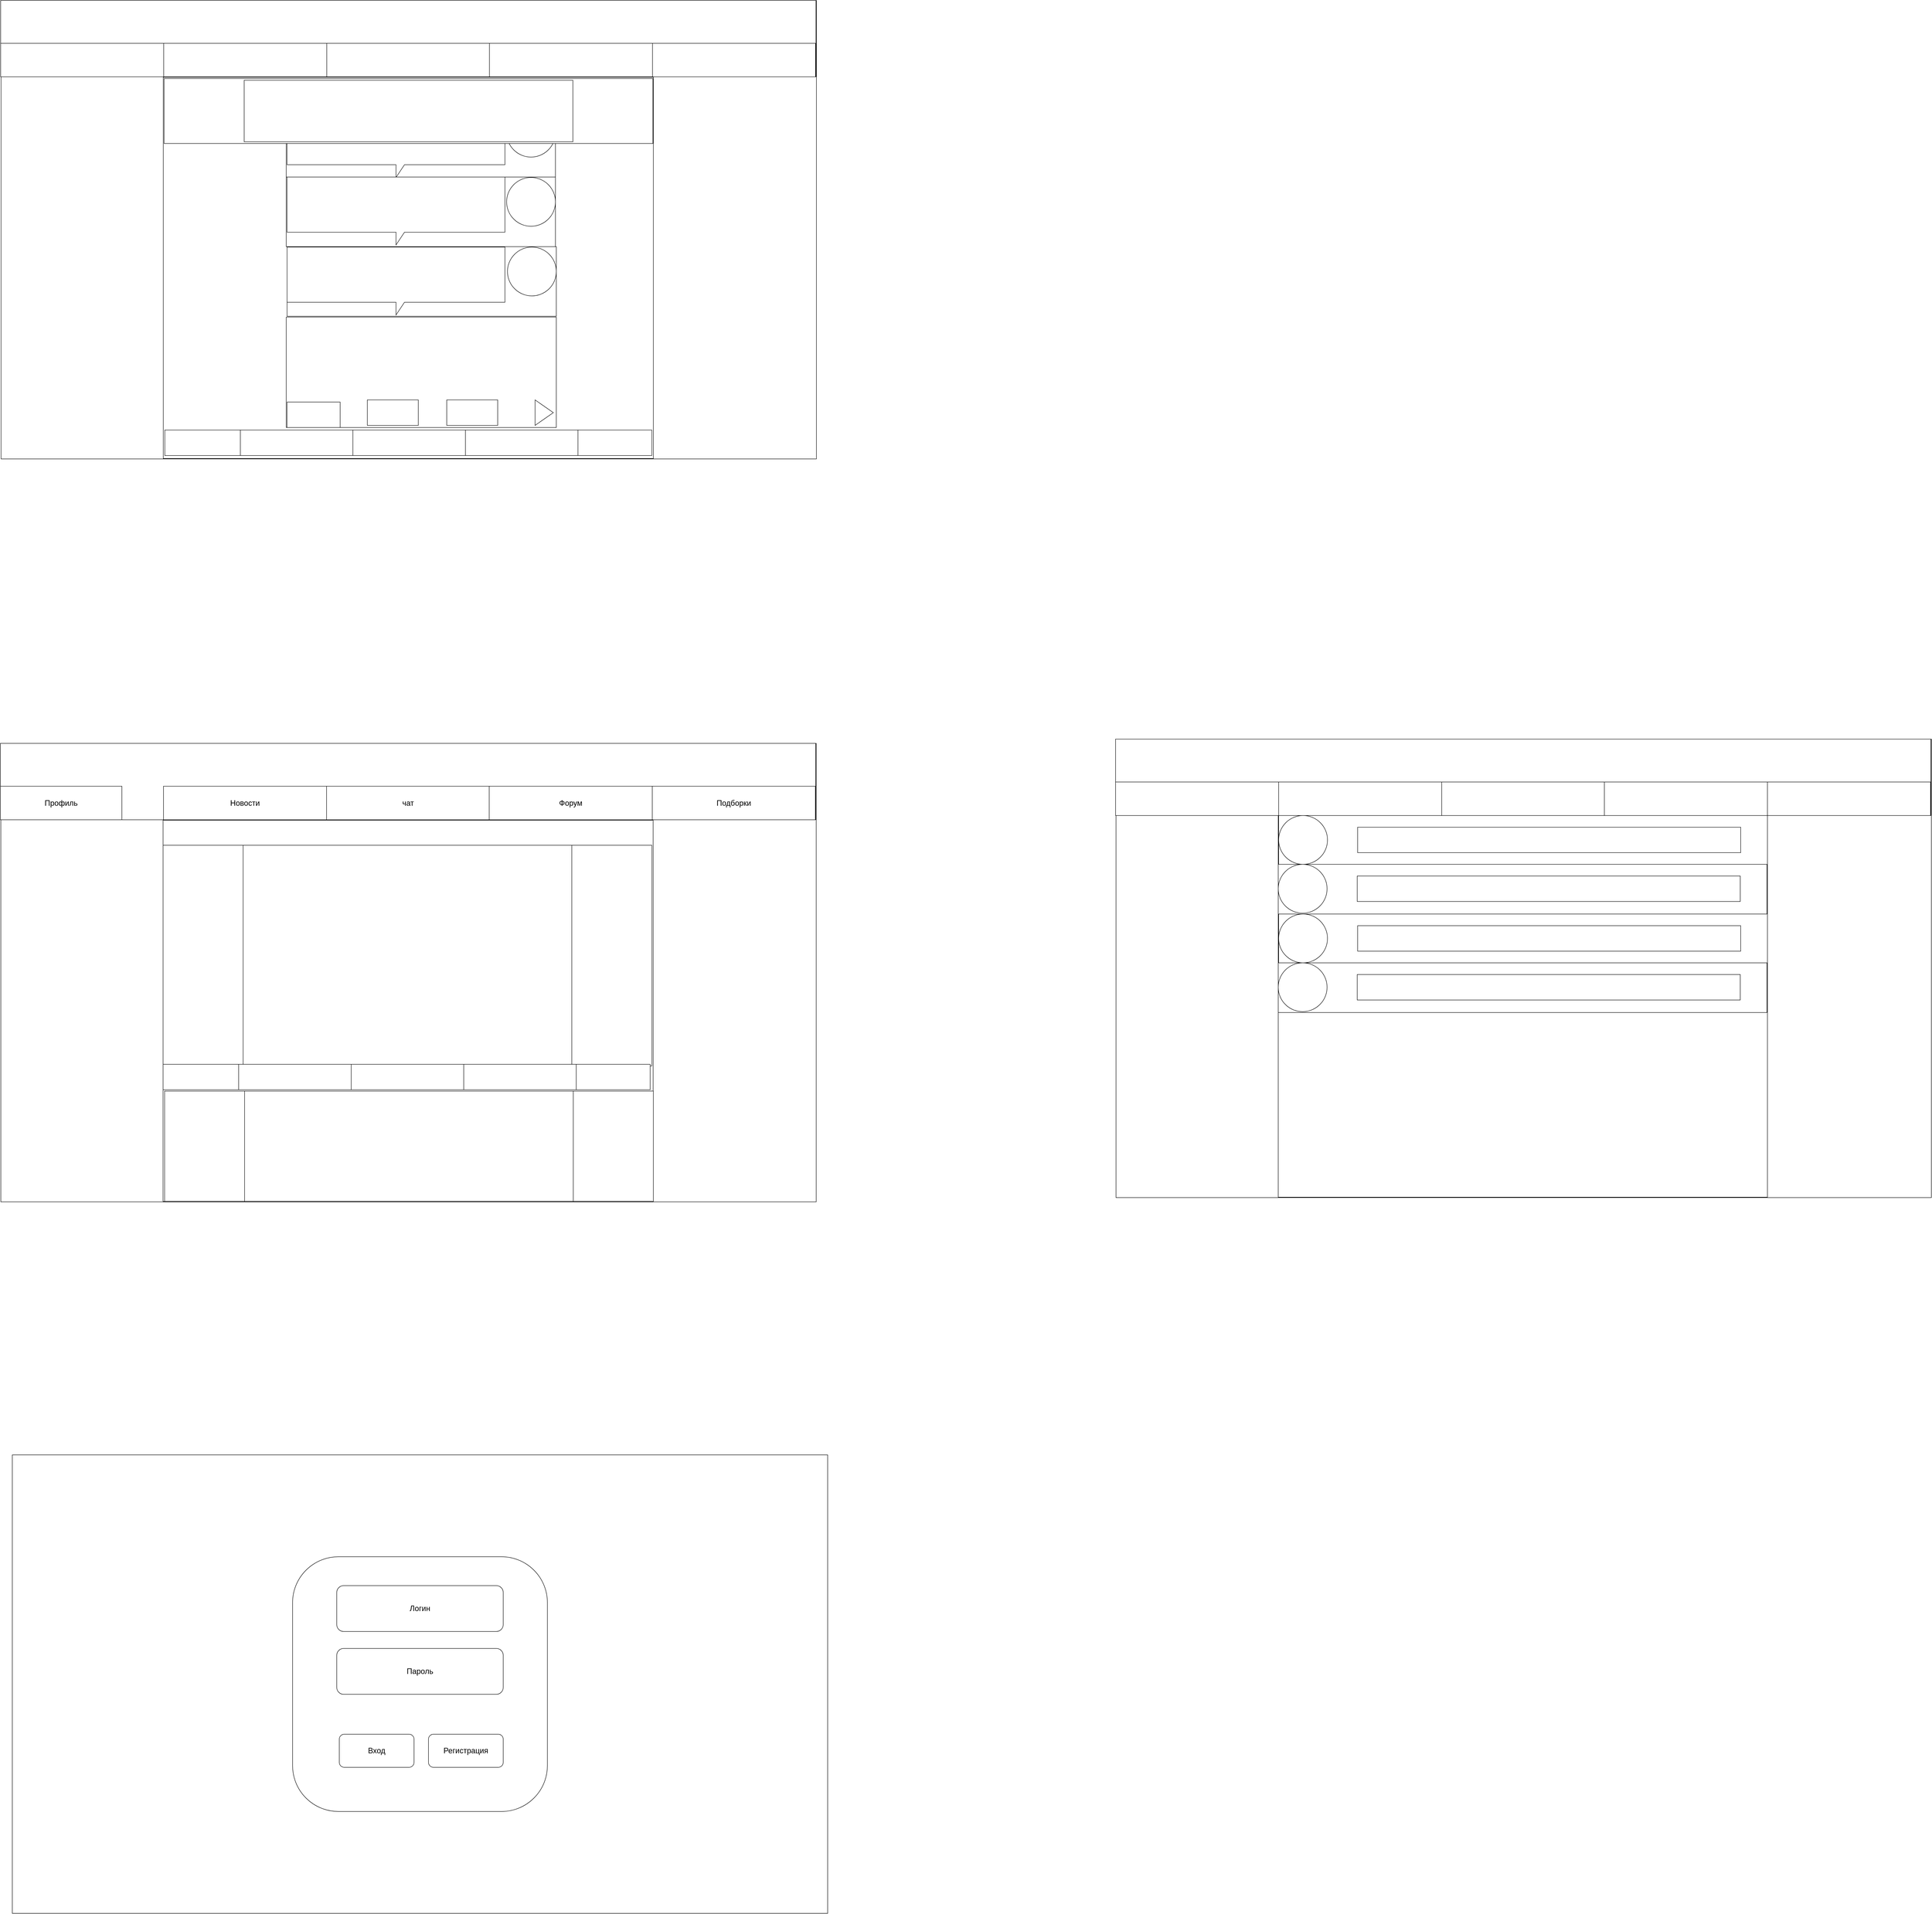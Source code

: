 <mxfile version="24.3.1" type="github">
  <diagram name="Page-1" id="S0XgtivN0bEylLzCPmx3">
    <mxGraphModel dx="1635" dy="4256" grid="0" gridSize="10" guides="1" tooltips="1" connect="1" arrows="1" fold="1" page="0" pageScale="1" pageWidth="827" pageHeight="1169" math="0" shadow="0">
      <root>
        <mxCell id="0" />
        <mxCell id="1" parent="0" />
        <mxCell id="UViIAbYva22EIAkb4Kvl-2" value="" style="rounded=0;whiteSpace=wrap;html=1;" parent="1" vertex="1">
          <mxGeometry width="1920" height="1080" as="geometry" />
        </mxCell>
        <mxCell id="UViIAbYva22EIAkb4Kvl-3" value="" style="rounded=1;whiteSpace=wrap;html=1;arcSize=18;container=1;" parent="1" vertex="1">
          <mxGeometry x="660" y="240" width="600" height="600" as="geometry" />
        </mxCell>
        <mxCell id="UViIAbYva22EIAkb4Kvl-4" value="Логин" style="rounded=1;whiteSpace=wrap;html=1;fontSize=18;labelBackgroundColor=none;" parent="UViIAbYva22EIAkb4Kvl-3" vertex="1">
          <mxGeometry x="104" y="68" width="392" height="108" as="geometry" />
        </mxCell>
        <mxCell id="UViIAbYva22EIAkb4Kvl-6" value="Пароль" style="rounded=1;whiteSpace=wrap;html=1;fontSize=18;" parent="UViIAbYva22EIAkb4Kvl-3" vertex="1">
          <mxGeometry x="104" y="216" width="392" height="108" as="geometry" />
        </mxCell>
        <mxCell id="UViIAbYva22EIAkb4Kvl-7" value="Вход" style="rounded=1;whiteSpace=wrap;html=1;fontSize=18;" parent="UViIAbYva22EIAkb4Kvl-3" vertex="1">
          <mxGeometry x="110" y="418" width="176" height="78" as="geometry" />
        </mxCell>
        <mxCell id="UViIAbYva22EIAkb4Kvl-9" value="Регистрация" style="rounded=1;whiteSpace=wrap;html=1;fontSize=18;" parent="UViIAbYva22EIAkb4Kvl-3" vertex="1">
          <mxGeometry x="320" y="418" width="176" height="78" as="geometry" />
        </mxCell>
        <mxCell id="UViIAbYva22EIAkb4Kvl-13" value="" style="rounded=0;whiteSpace=wrap;html=1;" parent="1" vertex="1">
          <mxGeometry x="-27" y="-1676" width="1920" height="1080" as="geometry" />
        </mxCell>
        <mxCell id="UViIAbYva22EIAkb4Kvl-14" value="" style="rounded=0;whiteSpace=wrap;html=1;" parent="1" vertex="1">
          <mxGeometry x="-28" y="-1676" width="1920" height="180" as="geometry" />
        </mxCell>
        <mxCell id="UViIAbYva22EIAkb4Kvl-15" value="Профиль" style="rounded=0;whiteSpace=wrap;html=1;fontSize=18;" parent="1" vertex="1">
          <mxGeometry x="-28" y="-1575" width="286" height="79" as="geometry" />
        </mxCell>
        <mxCell id="UViIAbYva22EIAkb4Kvl-20" value="Новости" style="rounded=0;whiteSpace=wrap;html=1;fontSize=18;" parent="1" vertex="1">
          <mxGeometry x="356" y="-1575" width="384" height="79" as="geometry" />
        </mxCell>
        <mxCell id="UViIAbYva22EIAkb4Kvl-21" value="чат" style="rounded=0;whiteSpace=wrap;html=1;fontSize=18;" parent="1" vertex="1">
          <mxGeometry x="740" y="-1575" width="384" height="79" as="geometry" />
        </mxCell>
        <mxCell id="UViIAbYva22EIAkb4Kvl-22" value="Форум" style="rounded=0;whiteSpace=wrap;html=1;fontSize=18;" parent="1" vertex="1">
          <mxGeometry x="1123" y="-1575" width="384" height="79" as="geometry" />
        </mxCell>
        <mxCell id="UViIAbYva22EIAkb4Kvl-23" value="Подборки" style="rounded=0;whiteSpace=wrap;html=1;fontSize=18;" parent="1" vertex="1">
          <mxGeometry x="1507" y="-1575" width="384" height="79" as="geometry" />
        </mxCell>
        <mxCell id="UViIAbYva22EIAkb4Kvl-25" value="" style="rounded=0;whiteSpace=wrap;html=1;" parent="1" vertex="1">
          <mxGeometry x="355" y="-1495" width="1154" height="898" as="geometry" />
        </mxCell>
        <mxCell id="UViIAbYva22EIAkb4Kvl-26" value="" style="rounded=0;whiteSpace=wrap;html=1;" parent="1" vertex="1">
          <mxGeometry x="2599" y="-1686" width="1920" height="1080" as="geometry" />
        </mxCell>
        <mxCell id="UViIAbYva22EIAkb4Kvl-27" value="" style="rounded=0;whiteSpace=wrap;html=1;" parent="1" vertex="1">
          <mxGeometry x="2598" y="-1686" width="1920" height="180" as="geometry" />
        </mxCell>
        <mxCell id="UViIAbYva22EIAkb4Kvl-28" value="" style="rounded=0;whiteSpace=wrap;html=1;" parent="1" vertex="1">
          <mxGeometry x="2598" y="-1585" width="384" height="79" as="geometry" />
        </mxCell>
        <mxCell id="UViIAbYva22EIAkb4Kvl-29" value="" style="rounded=0;whiteSpace=wrap;html=1;" parent="1" vertex="1">
          <mxGeometry x="2982" y="-1585" width="384" height="79" as="geometry" />
        </mxCell>
        <mxCell id="UViIAbYva22EIAkb4Kvl-30" value="" style="rounded=0;whiteSpace=wrap;html=1;" parent="1" vertex="1">
          <mxGeometry x="3366" y="-1585" width="384" height="79" as="geometry" />
        </mxCell>
        <mxCell id="UViIAbYva22EIAkb4Kvl-31" value="" style="rounded=0;whiteSpace=wrap;html=1;" parent="1" vertex="1">
          <mxGeometry x="3749" y="-1585" width="384" height="79" as="geometry" />
        </mxCell>
        <mxCell id="UViIAbYva22EIAkb4Kvl-32" value="" style="rounded=0;whiteSpace=wrap;html=1;" parent="1" vertex="1">
          <mxGeometry x="4133" y="-1585" width="384" height="79" as="geometry" />
        </mxCell>
        <mxCell id="UViIAbYva22EIAkb4Kvl-33" value="" style="rounded=0;whiteSpace=wrap;html=1;" parent="1" vertex="1">
          <mxGeometry x="2981" y="-1505" width="1152" height="898" as="geometry" />
        </mxCell>
        <mxCell id="UViIAbYva22EIAkb4Kvl-34" value="" style="rounded=0;whiteSpace=wrap;html=1;" parent="1" vertex="1">
          <mxGeometry x="2982" y="-1506" width="1151" height="117" as="geometry" />
        </mxCell>
        <mxCell id="UViIAbYva22EIAkb4Kvl-42" value="" style="ellipse;whiteSpace=wrap;html=1;aspect=fixed;" parent="1" vertex="1">
          <mxGeometry x="2982" y="-1506" width="115" height="115" as="geometry" />
        </mxCell>
        <mxCell id="UViIAbYva22EIAkb4Kvl-43" value="" style="rounded=0;whiteSpace=wrap;html=1;" parent="1" vertex="1">
          <mxGeometry x="3168" y="-1478.5" width="902" height="60" as="geometry" />
        </mxCell>
        <mxCell id="UViIAbYva22EIAkb4Kvl-44" value="" style="rounded=0;whiteSpace=wrap;html=1;" parent="1" vertex="1">
          <mxGeometry x="2981" y="-1391" width="1151" height="117" as="geometry" />
        </mxCell>
        <mxCell id="UViIAbYva22EIAkb4Kvl-45" value="" style="ellipse;whiteSpace=wrap;html=1;aspect=fixed;" parent="1" vertex="1">
          <mxGeometry x="2981" y="-1391" width="115" height="115" as="geometry" />
        </mxCell>
        <mxCell id="UViIAbYva22EIAkb4Kvl-46" value="" style="rounded=0;whiteSpace=wrap;html=1;" parent="1" vertex="1">
          <mxGeometry x="3167" y="-1363.5" width="902" height="60" as="geometry" />
        </mxCell>
        <mxCell id="UViIAbYva22EIAkb4Kvl-47" value="" style="rounded=0;whiteSpace=wrap;html=1;" parent="1" vertex="1">
          <mxGeometry x="2982" y="-1274" width="1151" height="117" as="geometry" />
        </mxCell>
        <mxCell id="UViIAbYva22EIAkb4Kvl-48" value="" style="ellipse;whiteSpace=wrap;html=1;aspect=fixed;" parent="1" vertex="1">
          <mxGeometry x="2982" y="-1274" width="115" height="115" as="geometry" />
        </mxCell>
        <mxCell id="UViIAbYva22EIAkb4Kvl-49" value="" style="rounded=0;whiteSpace=wrap;html=1;" parent="1" vertex="1">
          <mxGeometry x="3168" y="-1246.5" width="902" height="60" as="geometry" />
        </mxCell>
        <mxCell id="UViIAbYva22EIAkb4Kvl-50" value="" style="rounded=0;whiteSpace=wrap;html=1;" parent="1" vertex="1">
          <mxGeometry x="2981" y="-1159" width="1151" height="117" as="geometry" />
        </mxCell>
        <mxCell id="UViIAbYva22EIAkb4Kvl-51" value="" style="ellipse;whiteSpace=wrap;html=1;aspect=fixed;" parent="1" vertex="1">
          <mxGeometry x="2981" y="-1159" width="115" height="115" as="geometry" />
        </mxCell>
        <mxCell id="UViIAbYva22EIAkb4Kvl-52" value="" style="rounded=0;whiteSpace=wrap;html=1;" parent="1" vertex="1">
          <mxGeometry x="3167" y="-1131.5" width="902" height="60" as="geometry" />
        </mxCell>
        <mxCell id="UViIAbYva22EIAkb4Kvl-53" value="" style="rounded=0;whiteSpace=wrap;html=1;" parent="1" vertex="1">
          <mxGeometry x="355" y="-1436" width="1151" height="520" as="geometry" />
        </mxCell>
        <mxCell id="UViIAbYva22EIAkb4Kvl-67" value="" style="rounded=0;whiteSpace=wrap;html=1;" parent="1" vertex="1">
          <mxGeometry x="355" y="-920" width="1147" height="60" as="geometry" />
        </mxCell>
        <mxCell id="UViIAbYva22EIAkb4Kvl-69" value="" style="rounded=0;whiteSpace=wrap;html=1;" parent="1" vertex="1">
          <mxGeometry x="533" y="-920" width="265" height="60" as="geometry" />
        </mxCell>
        <mxCell id="UViIAbYva22EIAkb4Kvl-70" value="" style="rounded=0;whiteSpace=wrap;html=1;" parent="1" vertex="1">
          <mxGeometry x="798" y="-920" width="265" height="60" as="geometry" />
        </mxCell>
        <mxCell id="UViIAbYva22EIAkb4Kvl-71" value="" style="rounded=0;whiteSpace=wrap;html=1;" parent="1" vertex="1">
          <mxGeometry x="1063" y="-920" width="265" height="60" as="geometry" />
        </mxCell>
        <mxCell id="SVDdnhN1sVLH5uICmD3i-1" value="" style="rounded=0;whiteSpace=wrap;html=1;" vertex="1" parent="1">
          <mxGeometry x="543.5" y="-1436" width="774" height="516" as="geometry" />
        </mxCell>
        <mxCell id="SVDdnhN1sVLH5uICmD3i-4" value="" style="rounded=0;whiteSpace=wrap;html=1;" vertex="1" parent="1">
          <mxGeometry x="-26.5" y="-3426" width="1920" height="1080" as="geometry" />
        </mxCell>
        <mxCell id="SVDdnhN1sVLH5uICmD3i-5" value="" style="rounded=0;whiteSpace=wrap;html=1;" vertex="1" parent="1">
          <mxGeometry x="-27.5" y="-3426" width="1920" height="180" as="geometry" />
        </mxCell>
        <mxCell id="SVDdnhN1sVLH5uICmD3i-6" value="" style="rounded=0;whiteSpace=wrap;html=1;" vertex="1" parent="1">
          <mxGeometry x="-27.5" y="-3325" width="384" height="79" as="geometry" />
        </mxCell>
        <mxCell id="SVDdnhN1sVLH5uICmD3i-7" value="" style="rounded=0;whiteSpace=wrap;html=1;" vertex="1" parent="1">
          <mxGeometry x="356.5" y="-3325" width="384" height="79" as="geometry" />
        </mxCell>
        <mxCell id="SVDdnhN1sVLH5uICmD3i-8" value="" style="rounded=0;whiteSpace=wrap;html=1;" vertex="1" parent="1">
          <mxGeometry x="740.5" y="-3325" width="384" height="79" as="geometry" />
        </mxCell>
        <mxCell id="SVDdnhN1sVLH5uICmD3i-9" value="" style="rounded=0;whiteSpace=wrap;html=1;" vertex="1" parent="1">
          <mxGeometry x="1123.5" y="-3325" width="384" height="79" as="geometry" />
        </mxCell>
        <mxCell id="SVDdnhN1sVLH5uICmD3i-10" value="" style="rounded=0;whiteSpace=wrap;html=1;" vertex="1" parent="1">
          <mxGeometry x="1507.5" y="-3325" width="384" height="79" as="geometry" />
        </mxCell>
        <mxCell id="SVDdnhN1sVLH5uICmD3i-11" value="" style="rounded=0;whiteSpace=wrap;html=1;" vertex="1" parent="1">
          <mxGeometry x="355.5" y="-3245" width="1154" height="898" as="geometry" />
        </mxCell>
        <mxCell id="SVDdnhN1sVLH5uICmD3i-13" value="" style="rounded=0;whiteSpace=wrap;html=1;" vertex="1" parent="1">
          <mxGeometry x="359" y="-2414" width="1147" height="60" as="geometry" />
        </mxCell>
        <mxCell id="SVDdnhN1sVLH5uICmD3i-14" value="" style="rounded=0;whiteSpace=wrap;html=1;" vertex="1" parent="1">
          <mxGeometry x="537" y="-2414" width="265" height="60" as="geometry" />
        </mxCell>
        <mxCell id="SVDdnhN1sVLH5uICmD3i-15" value="" style="rounded=0;whiteSpace=wrap;html=1;" vertex="1" parent="1">
          <mxGeometry x="802" y="-2414" width="265" height="60" as="geometry" />
        </mxCell>
        <mxCell id="SVDdnhN1sVLH5uICmD3i-16" value="" style="rounded=0;whiteSpace=wrap;html=1;" vertex="1" parent="1">
          <mxGeometry x="1067" y="-2414" width="265" height="60" as="geometry" />
        </mxCell>
        <mxCell id="UViIAbYva22EIAkb4Kvl-56" value="" style="rounded=0;whiteSpace=wrap;html=1;" parent="1" vertex="1">
          <mxGeometry x="645" y="-3173" width="634" height="164" as="geometry" />
        </mxCell>
        <mxCell id="UViIAbYva22EIAkb4Kvl-57" value="" style="ellipse;whiteSpace=wrap;html=1;aspect=fixed;" parent="1" vertex="1">
          <mxGeometry x="1164" y="-3172" width="115" height="115" as="geometry" />
        </mxCell>
        <mxCell id="UViIAbYva22EIAkb4Kvl-59" value="" style="shape=callout;whiteSpace=wrap;html=1;perimeter=calloutPerimeter;" parent="1" vertex="1">
          <mxGeometry x="647" y="-3169" width="513" height="160" as="geometry" />
        </mxCell>
        <mxCell id="UViIAbYva22EIAkb4Kvl-60" value="" style="rounded=0;whiteSpace=wrap;html=1;" parent="1" vertex="1">
          <mxGeometry x="645" y="-3010" width="634" height="164" as="geometry" />
        </mxCell>
        <mxCell id="UViIAbYva22EIAkb4Kvl-61" value="" style="ellipse;whiteSpace=wrap;html=1;aspect=fixed;" parent="1" vertex="1">
          <mxGeometry x="1164" y="-3009" width="115" height="115" as="geometry" />
        </mxCell>
        <mxCell id="UViIAbYva22EIAkb4Kvl-62" value="" style="shape=callout;whiteSpace=wrap;html=1;perimeter=calloutPerimeter;" parent="1" vertex="1">
          <mxGeometry x="647" y="-3010" width="513" height="160" as="geometry" />
        </mxCell>
        <mxCell id="UViIAbYva22EIAkb4Kvl-63" value="" style="rounded=0;whiteSpace=wrap;html=1;" parent="1" vertex="1">
          <mxGeometry x="647" y="-2846" width="634" height="164" as="geometry" />
        </mxCell>
        <mxCell id="UViIAbYva22EIAkb4Kvl-64" value="" style="ellipse;whiteSpace=wrap;html=1;aspect=fixed;" parent="1" vertex="1">
          <mxGeometry x="1166" y="-2845" width="115" height="115" as="geometry" />
        </mxCell>
        <mxCell id="UViIAbYva22EIAkb4Kvl-66" value="" style="shape=callout;whiteSpace=wrap;html=1;perimeter=calloutPerimeter;" parent="1" vertex="1">
          <mxGeometry x="647" y="-2845" width="513" height="160" as="geometry" />
        </mxCell>
        <mxCell id="SVDdnhN1sVLH5uICmD3i-18" value="" style="rounded=0;whiteSpace=wrap;html=1;" vertex="1" parent="1">
          <mxGeometry x="645" y="-2680" width="636" height="260" as="geometry" />
        </mxCell>
        <mxCell id="SVDdnhN1sVLH5uICmD3i-19" value="" style="triangle;whiteSpace=wrap;html=1;" vertex="1" parent="1">
          <mxGeometry x="1231" y="-2485" width="43" height="60" as="geometry" />
        </mxCell>
        <mxCell id="SVDdnhN1sVLH5uICmD3i-12" value="" style="rounded=0;whiteSpace=wrap;html=1;" vertex="1" parent="1">
          <mxGeometry x="357.5" y="-3242" width="1151" height="153" as="geometry" />
        </mxCell>
        <mxCell id="SVDdnhN1sVLH5uICmD3i-17" value="" style="rounded=0;whiteSpace=wrap;html=1;" vertex="1" parent="1">
          <mxGeometry x="546" y="-3238" width="774" height="145" as="geometry" />
        </mxCell>
        <mxCell id="SVDdnhN1sVLH5uICmD3i-20" value="" style="rounded=0;whiteSpace=wrap;html=1;" vertex="1" parent="1">
          <mxGeometry x="647" y="-2480" width="125" height="60" as="geometry" />
        </mxCell>
        <mxCell id="SVDdnhN1sVLH5uICmD3i-21" value="" style="rounded=0;whiteSpace=wrap;html=1;" vertex="1" parent="1">
          <mxGeometry x="836" y="-2485" width="120" height="60" as="geometry" />
        </mxCell>
        <mxCell id="SVDdnhN1sVLH5uICmD3i-22" value="" style="rounded=0;whiteSpace=wrap;html=1;" vertex="1" parent="1">
          <mxGeometry x="1023" y="-2485" width="120" height="60" as="geometry" />
        </mxCell>
        <mxCell id="SVDdnhN1sVLH5uICmD3i-23" value="" style="rounded=0;whiteSpace=wrap;html=1;" vertex="1" parent="1">
          <mxGeometry x="358.5" y="-857" width="1151" height="260" as="geometry" />
        </mxCell>
        <mxCell id="SVDdnhN1sVLH5uICmD3i-24" value="" style="rounded=0;whiteSpace=wrap;html=1;" vertex="1" parent="1">
          <mxGeometry x="547" y="-857" width="774" height="260" as="geometry" />
        </mxCell>
      </root>
    </mxGraphModel>
  </diagram>
</mxfile>
